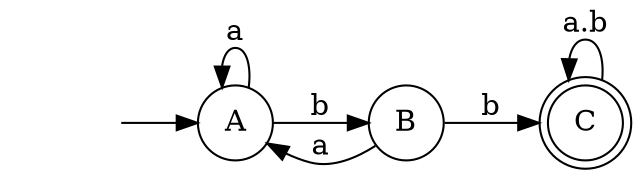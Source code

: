 
digraph {
	rankdir = LR
	/* label   = "最小化DFA" */

	node [shape = circle]

	start[shape = none, label = ""]
	C [shape = doublecircle]

	start 	->	A
	A 		->	A [label = "a", dir = back]
	A		->	B 		->	C [label = "b"]
	B		->	A [label = "a"]
	C		->	C [label = "a.b", dir = back]
}
